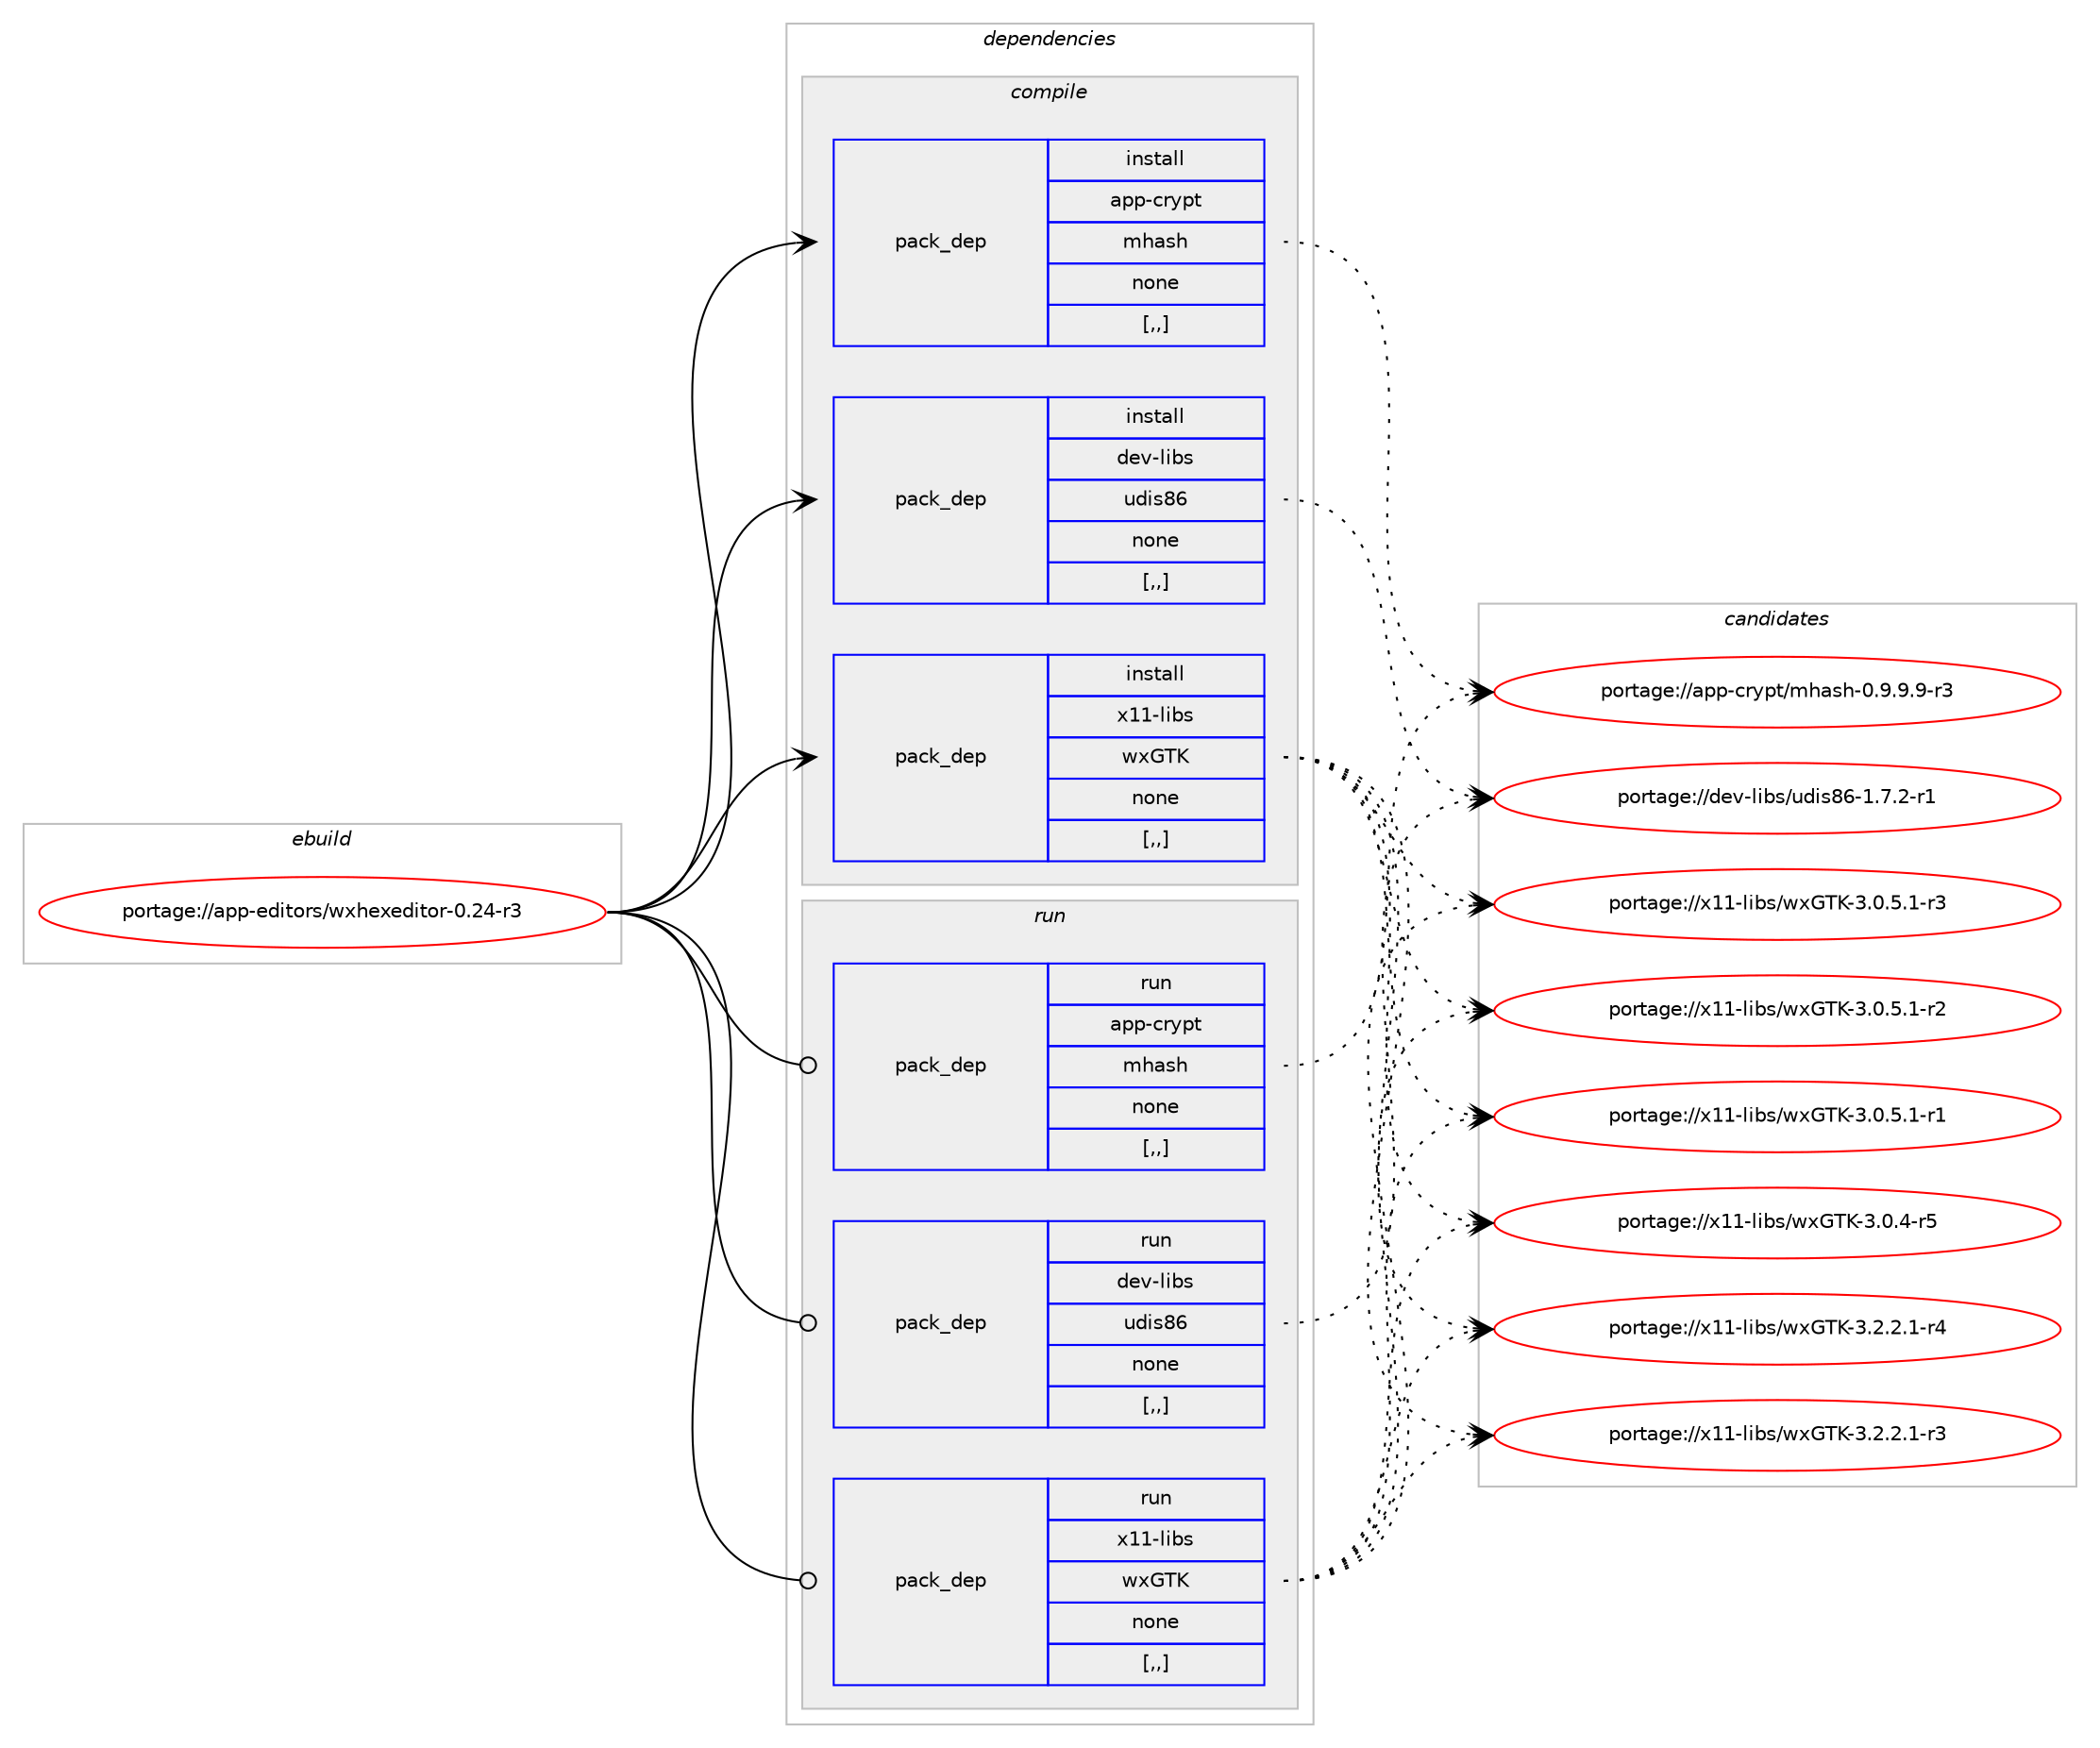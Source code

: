 digraph prolog {

# *************
# Graph options
# *************

newrank=true;
concentrate=true;
compound=true;
graph [rankdir=LR,fontname=Helvetica,fontsize=10,ranksep=1.5];#, ranksep=2.5, nodesep=0.2];
edge  [arrowhead=vee];
node  [fontname=Helvetica,fontsize=10];

# **********
# The ebuild
# **********

subgraph cluster_leftcol {
color=gray;
label=<<i>ebuild</i>>;
id [label="portage://app-editors/wxhexeditor-0.24-r3", color=red, width=4, href="../app-editors/wxhexeditor-0.24-r3.svg"];
}

# ****************
# The dependencies
# ****************

subgraph cluster_midcol {
color=gray;
label=<<i>dependencies</i>>;
subgraph cluster_compile {
fillcolor="#eeeeee";
style=filled;
label=<<i>compile</i>>;
subgraph pack15514 {
dependency21616 [label=<<TABLE BORDER="0" CELLBORDER="1" CELLSPACING="0" CELLPADDING="4" WIDTH="220"><TR><TD ROWSPAN="6" CELLPADDING="30">pack_dep</TD></TR><TR><TD WIDTH="110">install</TD></TR><TR><TD>app-crypt</TD></TR><TR><TD>mhash</TD></TR><TR><TD>none</TD></TR><TR><TD>[,,]</TD></TR></TABLE>>, shape=none, color=blue];
}
id:e -> dependency21616:w [weight=20,style="solid",arrowhead="vee"];
subgraph pack15515 {
dependency21617 [label=<<TABLE BORDER="0" CELLBORDER="1" CELLSPACING="0" CELLPADDING="4" WIDTH="220"><TR><TD ROWSPAN="6" CELLPADDING="30">pack_dep</TD></TR><TR><TD WIDTH="110">install</TD></TR><TR><TD>dev-libs</TD></TR><TR><TD>udis86</TD></TR><TR><TD>none</TD></TR><TR><TD>[,,]</TD></TR></TABLE>>, shape=none, color=blue];
}
id:e -> dependency21617:w [weight=20,style="solid",arrowhead="vee"];
subgraph pack15516 {
dependency21618 [label=<<TABLE BORDER="0" CELLBORDER="1" CELLSPACING="0" CELLPADDING="4" WIDTH="220"><TR><TD ROWSPAN="6" CELLPADDING="30">pack_dep</TD></TR><TR><TD WIDTH="110">install</TD></TR><TR><TD>x11-libs</TD></TR><TR><TD>wxGTK</TD></TR><TR><TD>none</TD></TR><TR><TD>[,,]</TD></TR></TABLE>>, shape=none, color=blue];
}
id:e -> dependency21618:w [weight=20,style="solid",arrowhead="vee"];
}
subgraph cluster_compileandrun {
fillcolor="#eeeeee";
style=filled;
label=<<i>compile and run</i>>;
}
subgraph cluster_run {
fillcolor="#eeeeee";
style=filled;
label=<<i>run</i>>;
subgraph pack15517 {
dependency21619 [label=<<TABLE BORDER="0" CELLBORDER="1" CELLSPACING="0" CELLPADDING="4" WIDTH="220"><TR><TD ROWSPAN="6" CELLPADDING="30">pack_dep</TD></TR><TR><TD WIDTH="110">run</TD></TR><TR><TD>app-crypt</TD></TR><TR><TD>mhash</TD></TR><TR><TD>none</TD></TR><TR><TD>[,,]</TD></TR></TABLE>>, shape=none, color=blue];
}
id:e -> dependency21619:w [weight=20,style="solid",arrowhead="odot"];
subgraph pack15518 {
dependency21620 [label=<<TABLE BORDER="0" CELLBORDER="1" CELLSPACING="0" CELLPADDING="4" WIDTH="220"><TR><TD ROWSPAN="6" CELLPADDING="30">pack_dep</TD></TR><TR><TD WIDTH="110">run</TD></TR><TR><TD>dev-libs</TD></TR><TR><TD>udis86</TD></TR><TR><TD>none</TD></TR><TR><TD>[,,]</TD></TR></TABLE>>, shape=none, color=blue];
}
id:e -> dependency21620:w [weight=20,style="solid",arrowhead="odot"];
subgraph pack15519 {
dependency21621 [label=<<TABLE BORDER="0" CELLBORDER="1" CELLSPACING="0" CELLPADDING="4" WIDTH="220"><TR><TD ROWSPAN="6" CELLPADDING="30">pack_dep</TD></TR><TR><TD WIDTH="110">run</TD></TR><TR><TD>x11-libs</TD></TR><TR><TD>wxGTK</TD></TR><TR><TD>none</TD></TR><TR><TD>[,,]</TD></TR></TABLE>>, shape=none, color=blue];
}
id:e -> dependency21621:w [weight=20,style="solid",arrowhead="odot"];
}
}

# **************
# The candidates
# **************

subgraph cluster_choices {
rank=same;
color=gray;
label=<<i>candidates</i>>;

subgraph choice15514 {
color=black;
nodesep=1;
choice971121124599114121112116471091049711510445484657465746574511451 [label="portage://app-crypt/mhash-0.9.9.9-r3", color=red, width=4,href="../app-crypt/mhash-0.9.9.9-r3.svg"];
dependency21616:e -> choice971121124599114121112116471091049711510445484657465746574511451:w [style=dotted,weight="100"];
}
subgraph choice15515 {
color=black;
nodesep=1;
choice10010111845108105981154711710010511556544549465546504511449 [label="portage://dev-libs/udis86-1.7.2-r1", color=red, width=4,href="../dev-libs/udis86-1.7.2-r1.svg"];
dependency21617:e -> choice10010111845108105981154711710010511556544549465546504511449:w [style=dotted,weight="100"];
}
subgraph choice15516 {
color=black;
nodesep=1;
choice120494945108105981154711912071847545514650465046494511452 [label="portage://x11-libs/wxGTK-3.2.2.1-r4", color=red, width=4,href="../x11-libs/wxGTK-3.2.2.1-r4.svg"];
choice120494945108105981154711912071847545514650465046494511451 [label="portage://x11-libs/wxGTK-3.2.2.1-r3", color=red, width=4,href="../x11-libs/wxGTK-3.2.2.1-r3.svg"];
choice120494945108105981154711912071847545514648465346494511451 [label="portage://x11-libs/wxGTK-3.0.5.1-r3", color=red, width=4,href="../x11-libs/wxGTK-3.0.5.1-r3.svg"];
choice120494945108105981154711912071847545514648465346494511450 [label="portage://x11-libs/wxGTK-3.0.5.1-r2", color=red, width=4,href="../x11-libs/wxGTK-3.0.5.1-r2.svg"];
choice120494945108105981154711912071847545514648465346494511449 [label="portage://x11-libs/wxGTK-3.0.5.1-r1", color=red, width=4,href="../x11-libs/wxGTK-3.0.5.1-r1.svg"];
choice12049494510810598115471191207184754551464846524511453 [label="portage://x11-libs/wxGTK-3.0.4-r5", color=red, width=4,href="../x11-libs/wxGTK-3.0.4-r5.svg"];
dependency21618:e -> choice120494945108105981154711912071847545514650465046494511452:w [style=dotted,weight="100"];
dependency21618:e -> choice120494945108105981154711912071847545514650465046494511451:w [style=dotted,weight="100"];
dependency21618:e -> choice120494945108105981154711912071847545514648465346494511451:w [style=dotted,weight="100"];
dependency21618:e -> choice120494945108105981154711912071847545514648465346494511450:w [style=dotted,weight="100"];
dependency21618:e -> choice120494945108105981154711912071847545514648465346494511449:w [style=dotted,weight="100"];
dependency21618:e -> choice12049494510810598115471191207184754551464846524511453:w [style=dotted,weight="100"];
}
subgraph choice15517 {
color=black;
nodesep=1;
choice971121124599114121112116471091049711510445484657465746574511451 [label="portage://app-crypt/mhash-0.9.9.9-r3", color=red, width=4,href="../app-crypt/mhash-0.9.9.9-r3.svg"];
dependency21619:e -> choice971121124599114121112116471091049711510445484657465746574511451:w [style=dotted,weight="100"];
}
subgraph choice15518 {
color=black;
nodesep=1;
choice10010111845108105981154711710010511556544549465546504511449 [label="portage://dev-libs/udis86-1.7.2-r1", color=red, width=4,href="../dev-libs/udis86-1.7.2-r1.svg"];
dependency21620:e -> choice10010111845108105981154711710010511556544549465546504511449:w [style=dotted,weight="100"];
}
subgraph choice15519 {
color=black;
nodesep=1;
choice120494945108105981154711912071847545514650465046494511452 [label="portage://x11-libs/wxGTK-3.2.2.1-r4", color=red, width=4,href="../x11-libs/wxGTK-3.2.2.1-r4.svg"];
choice120494945108105981154711912071847545514650465046494511451 [label="portage://x11-libs/wxGTK-3.2.2.1-r3", color=red, width=4,href="../x11-libs/wxGTK-3.2.2.1-r3.svg"];
choice120494945108105981154711912071847545514648465346494511451 [label="portage://x11-libs/wxGTK-3.0.5.1-r3", color=red, width=4,href="../x11-libs/wxGTK-3.0.5.1-r3.svg"];
choice120494945108105981154711912071847545514648465346494511450 [label="portage://x11-libs/wxGTK-3.0.5.1-r2", color=red, width=4,href="../x11-libs/wxGTK-3.0.5.1-r2.svg"];
choice120494945108105981154711912071847545514648465346494511449 [label="portage://x11-libs/wxGTK-3.0.5.1-r1", color=red, width=4,href="../x11-libs/wxGTK-3.0.5.1-r1.svg"];
choice12049494510810598115471191207184754551464846524511453 [label="portage://x11-libs/wxGTK-3.0.4-r5", color=red, width=4,href="../x11-libs/wxGTK-3.0.4-r5.svg"];
dependency21621:e -> choice120494945108105981154711912071847545514650465046494511452:w [style=dotted,weight="100"];
dependency21621:e -> choice120494945108105981154711912071847545514650465046494511451:w [style=dotted,weight="100"];
dependency21621:e -> choice120494945108105981154711912071847545514648465346494511451:w [style=dotted,weight="100"];
dependency21621:e -> choice120494945108105981154711912071847545514648465346494511450:w [style=dotted,weight="100"];
dependency21621:e -> choice120494945108105981154711912071847545514648465346494511449:w [style=dotted,weight="100"];
dependency21621:e -> choice12049494510810598115471191207184754551464846524511453:w [style=dotted,weight="100"];
}
}

}
